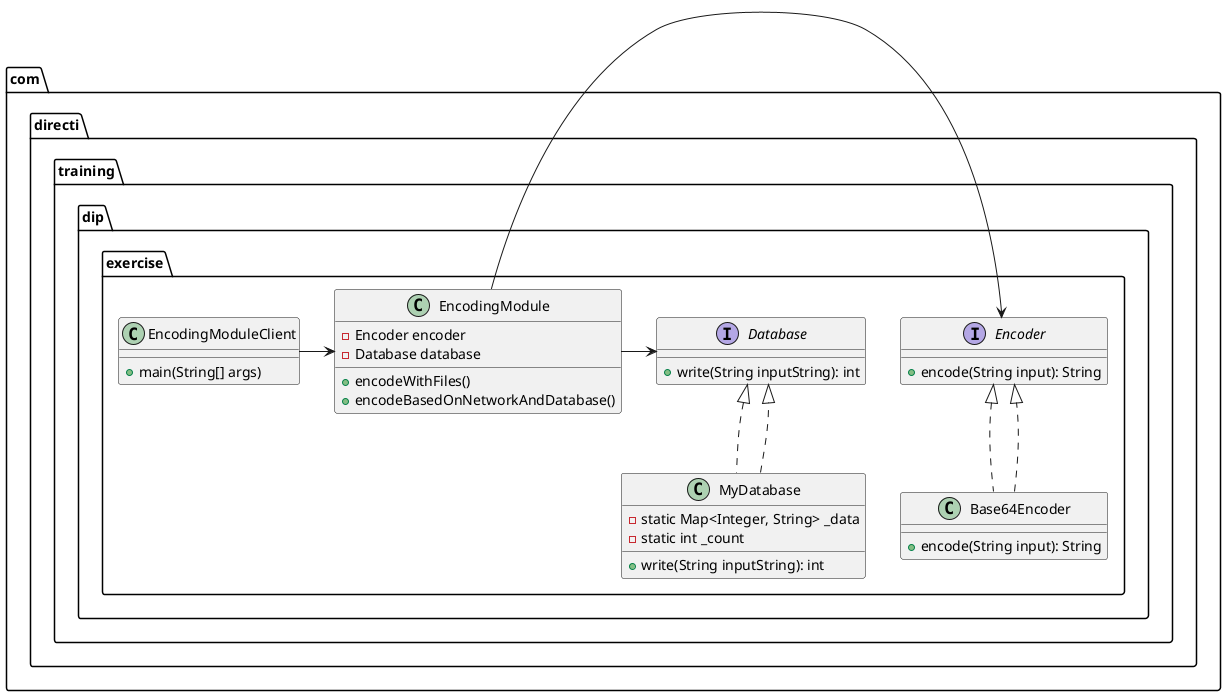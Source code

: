 @startuml db
package com.directi.training.dip.exercise {

    interface Encoder {
        +encode(String input): String
    }

    class Base64Encoder implements Encoder {
        +encode(String input): String
    }

    interface Database {
        +write(String inputString): int
    }

    class MyDatabase implements Database {
        -static Map<Integer, String> _data
        -static int _count
        +write(String inputString): int
    }

    class EncodingModule {
        -Encoder encoder
        -Database database
        +encodeWithFiles()
        +encodeBasedOnNetworkAndDatabase()
    }

    class EncodingModuleClient {
        +main(String[] args)
    }

    EncodingModuleClient -> EncodingModule
    EncodingModule -> Encoder
    EncodingModule -> Database
    MyDatabase ..|> Database
    Base64Encoder ..|> Encoder
}

@enduml
